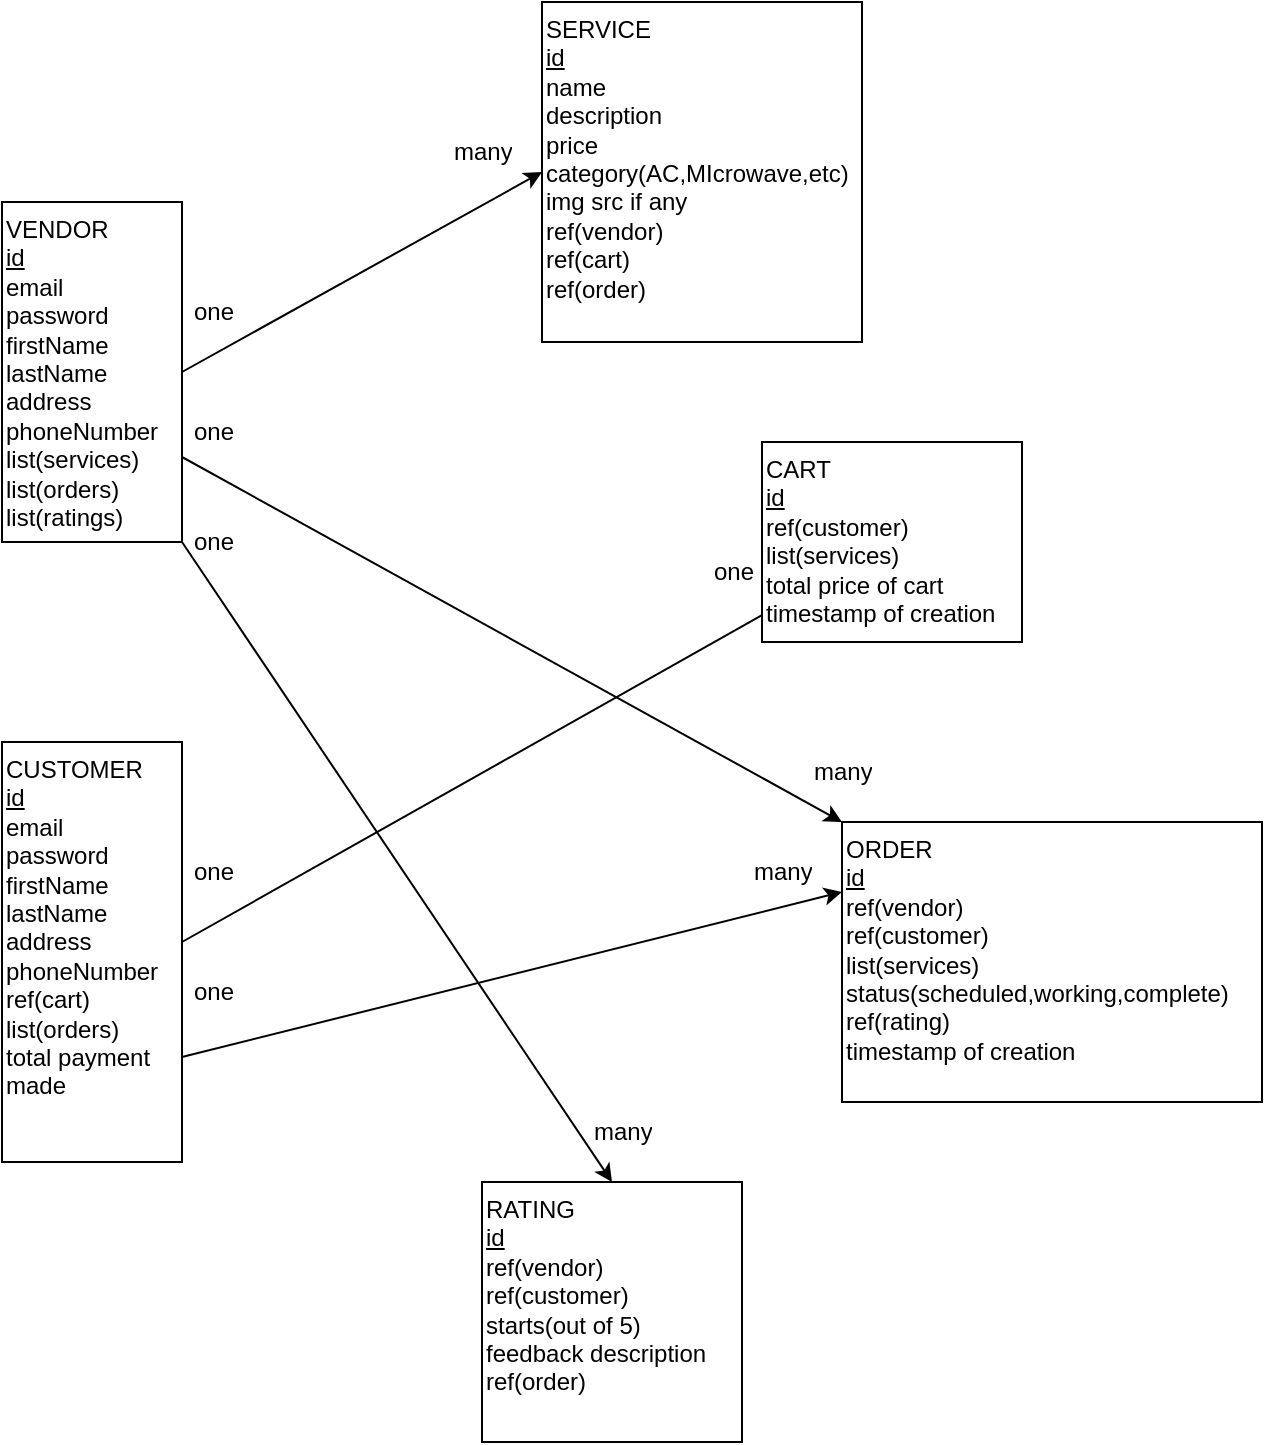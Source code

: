 <mxfile>
    <diagram id="cjHa-G-awGQMrfxXP6pf" name="Page-1">
        <mxGraphModel dx="715" dy="590" grid="1" gridSize="10" guides="1" tooltips="1" connect="1" arrows="1" fold="1" page="1" pageScale="1" pageWidth="850" pageHeight="1100" math="0" shadow="0">
            <root>
                <mxCell id="0"/>
                <mxCell id="1" parent="0"/>
                <mxCell id="18" style="edgeStyle=none;html=1;exitX=1;exitY=0.5;exitDx=0;exitDy=0;entryX=0;entryY=0.5;entryDx=0;entryDy=0;" edge="1" parent="1" source="10" target="12">
                    <mxGeometry relative="1" as="geometry"/>
                </mxCell>
                <mxCell id="26" style="edgeStyle=none;html=1;exitX=1;exitY=0.75;exitDx=0;exitDy=0;entryX=0;entryY=0;entryDx=0;entryDy=0;" edge="1" parent="1" source="10" target="14">
                    <mxGeometry relative="1" as="geometry"/>
                </mxCell>
                <mxCell id="34" style="edgeStyle=none;html=1;exitX=1;exitY=1;exitDx=0;exitDy=0;entryX=0.5;entryY=0;entryDx=0;entryDy=0;" edge="1" parent="1" source="10" target="15">
                    <mxGeometry relative="1" as="geometry"/>
                </mxCell>
                <mxCell id="10" value="VENDOR&lt;br&gt;&lt;u&gt;id&lt;/u&gt;&lt;br&gt;&lt;div style=&quot;&quot;&gt;&lt;span style=&quot;background-color: initial;&quot;&gt;email&lt;/span&gt;&lt;/div&gt;&lt;div style=&quot;&quot;&gt;&lt;span style=&quot;background-color: initial;&quot;&gt;password&lt;/span&gt;&lt;/div&gt;&lt;div style=&quot;&quot;&gt;&lt;span style=&quot;background-color: initial;&quot;&gt;firstName&lt;/span&gt;&lt;/div&gt;&lt;div style=&quot;&quot;&gt;&lt;span style=&quot;background-color: initial;&quot;&gt;lastName&lt;/span&gt;&lt;/div&gt;&lt;div style=&quot;&quot;&gt;&lt;span style=&quot;background-color: initial;&quot;&gt;address&lt;/span&gt;&lt;/div&gt;&lt;div style=&quot;&quot;&gt;&lt;span style=&quot;background-color: initial;&quot;&gt;phoneNumber&lt;/span&gt;&lt;/div&gt;&lt;div style=&quot;&quot;&gt;&lt;span style=&quot;background-color: initial;&quot;&gt;list(services)&lt;/span&gt;&lt;/div&gt;&lt;div style=&quot;&quot;&gt;&lt;span style=&quot;background-color: initial;&quot;&gt;list(orders)&lt;/span&gt;&lt;/div&gt;&lt;div style=&quot;&quot;&gt;&lt;span style=&quot;background-color: initial;&quot;&gt;list(ratings)&lt;/span&gt;&lt;/div&gt;&lt;div style=&quot;&quot;&gt;&lt;span style=&quot;background-color: initial;&quot;&gt;&lt;br&gt;&lt;/span&gt;&lt;/div&gt;&lt;div style=&quot;&quot;&gt;&lt;span style=&quot;background-color: initial;&quot;&gt;&lt;br&gt;&lt;/span&gt;&lt;/div&gt;" style="rounded=0;whiteSpace=wrap;html=1;align=left;verticalAlign=top;" vertex="1" parent="1">
                    <mxGeometry x="80" y="130" width="90" height="170" as="geometry"/>
                </mxCell>
                <mxCell id="27" style="edgeStyle=none;html=1;exitX=1;exitY=0.75;exitDx=0;exitDy=0;entryX=0;entryY=0.25;entryDx=0;entryDy=0;" edge="1" parent="1" source="11" target="14">
                    <mxGeometry relative="1" as="geometry"/>
                </mxCell>
                <mxCell id="11" value="CUSTOMER&lt;br&gt;&lt;u&gt;id&lt;/u&gt;&lt;br&gt;&lt;div style=&quot;&quot;&gt;&lt;span style=&quot;background-color: initial;&quot;&gt;email&lt;/span&gt;&lt;/div&gt;&lt;div style=&quot;&quot;&gt;&lt;span style=&quot;background-color: initial;&quot;&gt;password&lt;/span&gt;&lt;/div&gt;&lt;div style=&quot;&quot;&gt;&lt;span style=&quot;background-color: initial;&quot;&gt;firstName&lt;/span&gt;&lt;/div&gt;&lt;div style=&quot;&quot;&gt;&lt;span style=&quot;background-color: initial;&quot;&gt;lastName&lt;/span&gt;&lt;/div&gt;&lt;div style=&quot;&quot;&gt;&lt;span style=&quot;background-color: initial;&quot;&gt;address&lt;/span&gt;&lt;/div&gt;&lt;div style=&quot;&quot;&gt;&lt;span style=&quot;background-color: initial;&quot;&gt;phoneNumber&lt;/span&gt;&lt;/div&gt;&lt;div style=&quot;&quot;&gt;ref(cart)&lt;/div&gt;&lt;div style=&quot;&quot;&gt;list(orders)&lt;/div&gt;&lt;div style=&quot;&quot;&gt;total payment made&lt;/div&gt;&lt;div style=&quot;&quot;&gt;&lt;span style=&quot;background-color: initial;&quot;&gt;&lt;br&gt;&lt;/span&gt;&lt;/div&gt;&lt;div style=&quot;&quot;&gt;&lt;span style=&quot;background-color: initial;&quot;&gt;&lt;br&gt;&lt;/span&gt;&lt;/div&gt;" style="rounded=0;whiteSpace=wrap;html=1;align=left;verticalAlign=top;" vertex="1" parent="1">
                    <mxGeometry x="80" y="400" width="90" height="210" as="geometry"/>
                </mxCell>
                <mxCell id="12" value="SERVICE&lt;br&gt;&lt;u&gt;id&lt;br&gt;&lt;/u&gt;name&lt;br&gt;description&lt;br&gt;price&lt;br&gt;category(AC,MIcrowave,etc)&lt;br&gt;img src if any&lt;br&gt;ref(vendor)&lt;br&gt;ref(cart)&lt;br&gt;ref(order)" style="rounded=0;whiteSpace=wrap;html=1;align=left;verticalAlign=top;" vertex="1" parent="1">
                    <mxGeometry x="350" y="30" width="160" height="170" as="geometry"/>
                </mxCell>
                <mxCell id="13" value="CART&lt;br&gt;&lt;u&gt;id&lt;br&gt;&lt;/u&gt;ref(customer)&lt;br&gt;list(services)&lt;br&gt;total price of cart&lt;br&gt;timestamp of creation" style="rounded=0;whiteSpace=wrap;html=1;align=left;verticalAlign=top;" vertex="1" parent="1">
                    <mxGeometry x="460" y="250" width="130" height="100" as="geometry"/>
                </mxCell>
                <mxCell id="14" value="ORDER&lt;br&gt;&lt;u&gt;id&lt;br&gt;&lt;/u&gt;ref(vendor)&lt;br&gt;ref(customer)&lt;br&gt;list(services)&lt;br&gt;status(scheduled,working,complete)&lt;br&gt;ref(rating)&lt;br&gt;timestamp of creation" style="rounded=0;whiteSpace=wrap;html=1;align=left;verticalAlign=top;" vertex="1" parent="1">
                    <mxGeometry x="500" y="440" width="210" height="140" as="geometry"/>
                </mxCell>
                <mxCell id="15" value="RATING&lt;br&gt;&lt;u&gt;id&lt;br&gt;&lt;/u&gt;ref(vendor)&lt;br&gt;ref(customer)&lt;br&gt;starts(out of 5)&lt;br&gt;feedback description&lt;br&gt;ref(order)" style="rounded=0;whiteSpace=wrap;html=1;align=left;verticalAlign=top;" vertex="1" parent="1">
                    <mxGeometry x="320" y="620" width="130" height="130" as="geometry"/>
                </mxCell>
                <mxCell id="20" value="one" style="text;strokeColor=none;fillColor=none;align=left;verticalAlign=middle;spacingLeft=4;spacingRight=4;overflow=hidden;points=[[0,0.5],[1,0.5]];portConstraint=eastwest;rotatable=0;whiteSpace=wrap;html=1;" vertex="1" parent="1">
                    <mxGeometry x="170" y="170" width="80" height="30" as="geometry"/>
                </mxCell>
                <mxCell id="21" value="many" style="text;strokeColor=none;fillColor=none;align=left;verticalAlign=middle;spacingLeft=4;spacingRight=4;overflow=hidden;points=[[0,0.5],[1,0.5]];portConstraint=eastwest;rotatable=0;whiteSpace=wrap;html=1;" vertex="1" parent="1">
                    <mxGeometry x="300" y="90" width="80" height="30" as="geometry"/>
                </mxCell>
                <mxCell id="23" value="" style="endArrow=none;html=1;" edge="1" parent="1" target="13">
                    <mxGeometry width="50" height="50" relative="1" as="geometry">
                        <mxPoint x="170" y="500" as="sourcePoint"/>
                        <mxPoint x="220" y="450" as="targetPoint"/>
                    </mxGeometry>
                </mxCell>
                <mxCell id="24" value="one" style="text;strokeColor=none;fillColor=none;align=left;verticalAlign=middle;spacingLeft=4;spacingRight=4;overflow=hidden;points=[[0,0.5],[1,0.5]];portConstraint=eastwest;rotatable=0;whiteSpace=wrap;html=1;" vertex="1" parent="1">
                    <mxGeometry x="170" y="450" width="80" height="30" as="geometry"/>
                </mxCell>
                <mxCell id="25" value="one" style="text;strokeColor=none;fillColor=none;align=left;verticalAlign=middle;spacingLeft=4;spacingRight=4;overflow=hidden;points=[[0,0.5],[1,0.5]];portConstraint=eastwest;rotatable=0;whiteSpace=wrap;html=1;" vertex="1" parent="1">
                    <mxGeometry x="430" y="300" width="80" height="30" as="geometry"/>
                </mxCell>
                <mxCell id="28" value="one" style="text;strokeColor=none;fillColor=none;align=left;verticalAlign=middle;spacingLeft=4;spacingRight=4;overflow=hidden;points=[[0,0.5],[1,0.5]];portConstraint=eastwest;rotatable=0;whiteSpace=wrap;html=1;" vertex="1" parent="1">
                    <mxGeometry x="170" y="230" width="80" height="30" as="geometry"/>
                </mxCell>
                <mxCell id="29" value="one" style="text;strokeColor=none;fillColor=none;align=left;verticalAlign=middle;spacingLeft=4;spacingRight=4;overflow=hidden;points=[[0,0.5],[1,0.5]];portConstraint=eastwest;rotatable=0;whiteSpace=wrap;html=1;" vertex="1" parent="1">
                    <mxGeometry x="170" y="510" width="80" height="30" as="geometry"/>
                </mxCell>
                <mxCell id="32" value="many" style="text;strokeColor=none;fillColor=none;align=left;verticalAlign=middle;spacingLeft=4;spacingRight=4;overflow=hidden;points=[[0,0.5],[1,0.5]];portConstraint=eastwest;rotatable=0;whiteSpace=wrap;html=1;" vertex="1" parent="1">
                    <mxGeometry x="480" y="400" width="80" height="30" as="geometry"/>
                </mxCell>
                <mxCell id="33" value="many" style="text;strokeColor=none;fillColor=none;align=left;verticalAlign=middle;spacingLeft=4;spacingRight=4;overflow=hidden;points=[[0,0.5],[1,0.5]];portConstraint=eastwest;rotatable=0;whiteSpace=wrap;html=1;" vertex="1" parent="1">
                    <mxGeometry x="450" y="450" width="80" height="30" as="geometry"/>
                </mxCell>
                <mxCell id="35" value="one" style="text;strokeColor=none;fillColor=none;align=left;verticalAlign=middle;spacingLeft=4;spacingRight=4;overflow=hidden;points=[[0,0.5],[1,0.5]];portConstraint=eastwest;rotatable=0;whiteSpace=wrap;html=1;" vertex="1" parent="1">
                    <mxGeometry x="170" y="285" width="80" height="30" as="geometry"/>
                </mxCell>
                <mxCell id="37" value="many" style="text;strokeColor=none;fillColor=none;align=left;verticalAlign=middle;spacingLeft=4;spacingRight=4;overflow=hidden;points=[[0,0.5],[1,0.5]];portConstraint=eastwest;rotatable=0;whiteSpace=wrap;html=1;" vertex="1" parent="1">
                    <mxGeometry x="370" y="580" width="80" height="30" as="geometry"/>
                </mxCell>
            </root>
        </mxGraphModel>
    </diagram>
</mxfile>